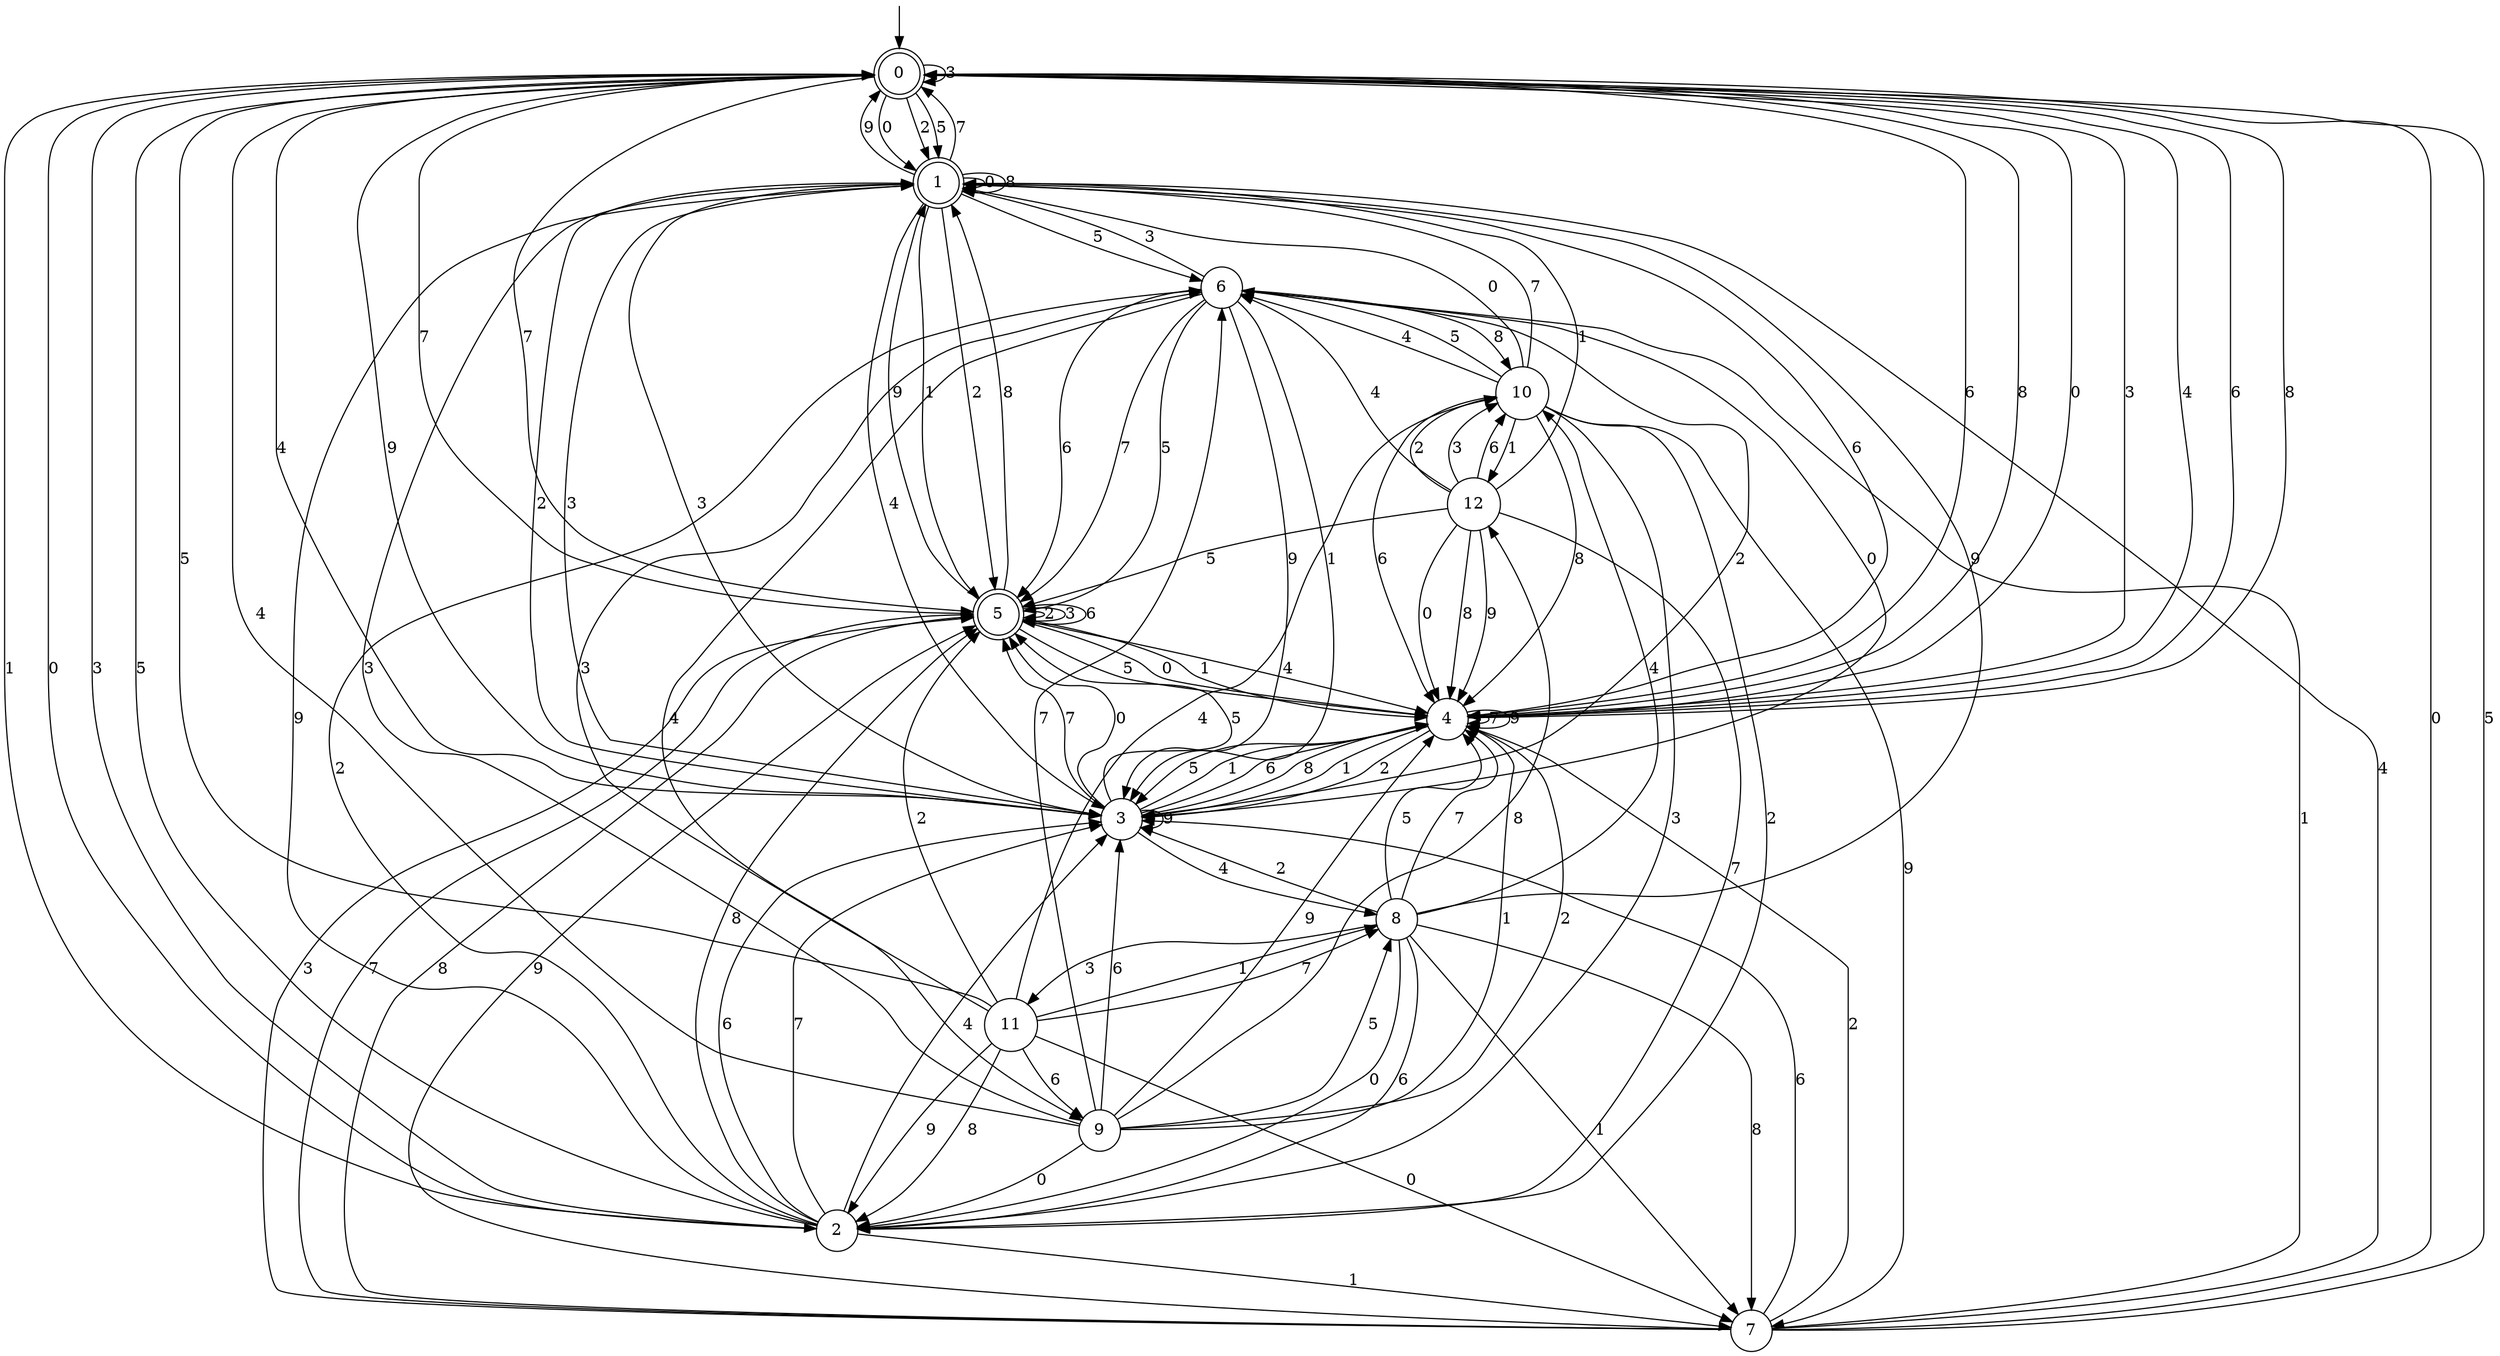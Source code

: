 digraph g {

	s0 [shape="doublecircle" label="0"];
	s1 [shape="doublecircle" label="1"];
	s2 [shape="circle" label="2"];
	s3 [shape="circle" label="3"];
	s4 [shape="circle" label="4"];
	s5 [shape="doublecircle" label="5"];
	s6 [shape="circle" label="6"];
	s7 [shape="circle" label="7"];
	s8 [shape="circle" label="8"];
	s9 [shape="circle" label="9"];
	s10 [shape="circle" label="10"];
	s11 [shape="circle" label="11"];
	s12 [shape="circle" label="12"];
	s0 -> s1 [label="0"];
	s0 -> s2 [label="1"];
	s0 -> s1 [label="2"];
	s0 -> s0 [label="3"];
	s0 -> s3 [label="4"];
	s0 -> s1 [label="5"];
	s0 -> s4 [label="6"];
	s0 -> s5 [label="7"];
	s0 -> s4 [label="8"];
	s0 -> s3 [label="9"];
	s1 -> s1 [label="0"];
	s1 -> s5 [label="1"];
	s1 -> s5 [label="2"];
	s1 -> s3 [label="3"];
	s1 -> s3 [label="4"];
	s1 -> s6 [label="5"];
	s1 -> s4 [label="6"];
	s1 -> s0 [label="7"];
	s1 -> s1 [label="8"];
	s1 -> s0 [label="9"];
	s2 -> s0 [label="0"];
	s2 -> s7 [label="1"];
	s2 -> s6 [label="2"];
	s2 -> s0 [label="3"];
	s2 -> s3 [label="4"];
	s2 -> s0 [label="5"];
	s2 -> s3 [label="6"];
	s2 -> s3 [label="7"];
	s2 -> s5 [label="8"];
	s2 -> s1 [label="9"];
	s3 -> s5 [label="0"];
	s3 -> s4 [label="1"];
	s3 -> s1 [label="2"];
	s3 -> s1 [label="3"];
	s3 -> s8 [label="4"];
	s3 -> s5 [label="5"];
	s3 -> s4 [label="6"];
	s3 -> s5 [label="7"];
	s3 -> s4 [label="8"];
	s3 -> s3 [label="9"];
	s4 -> s0 [label="0"];
	s4 -> s3 [label="1"];
	s4 -> s3 [label="2"];
	s4 -> s0 [label="3"];
	s4 -> s0 [label="4"];
	s4 -> s3 [label="5"];
	s4 -> s0 [label="6"];
	s4 -> s4 [label="7"];
	s4 -> s0 [label="8"];
	s4 -> s4 [label="9"];
	s5 -> s4 [label="0"];
	s5 -> s4 [label="1"];
	s5 -> s5 [label="2"];
	s5 -> s5 [label="3"];
	s5 -> s4 [label="4"];
	s5 -> s4 [label="5"];
	s5 -> s5 [label="6"];
	s5 -> s0 [label="7"];
	s5 -> s1 [label="8"];
	s5 -> s1 [label="9"];
	s6 -> s3 [label="0"];
	s6 -> s3 [label="1"];
	s6 -> s3 [label="2"];
	s6 -> s1 [label="3"];
	s6 -> s9 [label="4"];
	s6 -> s5 [label="5"];
	s6 -> s5 [label="6"];
	s6 -> s5 [label="7"];
	s6 -> s10 [label="8"];
	s6 -> s3 [label="9"];
	s7 -> s0 [label="0"];
	s7 -> s6 [label="1"];
	s7 -> s4 [label="2"];
	s7 -> s5 [label="3"];
	s7 -> s1 [label="4"];
	s7 -> s0 [label="5"];
	s7 -> s3 [label="6"];
	s7 -> s5 [label="7"];
	s7 -> s5 [label="8"];
	s7 -> s5 [label="9"];
	s8 -> s2 [label="0"];
	s8 -> s7 [label="1"];
	s8 -> s3 [label="2"];
	s8 -> s11 [label="3"];
	s8 -> s10 [label="4"];
	s8 -> s4 [label="5"];
	s8 -> s2 [label="6"];
	s8 -> s4 [label="7"];
	s8 -> s7 [label="8"];
	s8 -> s1 [label="9"];
	s9 -> s2 [label="0"];
	s9 -> s4 [label="1"];
	s9 -> s4 [label="2"];
	s9 -> s1 [label="3"];
	s9 -> s0 [label="4"];
	s9 -> s8 [label="5"];
	s9 -> s3 [label="6"];
	s9 -> s6 [label="7"];
	s9 -> s12 [label="8"];
	s9 -> s4 [label="9"];
	s10 -> s1 [label="0"];
	s10 -> s12 [label="1"];
	s10 -> s2 [label="2"];
	s10 -> s2 [label="3"];
	s10 -> s6 [label="4"];
	s10 -> s6 [label="5"];
	s10 -> s4 [label="6"];
	s10 -> s1 [label="7"];
	s10 -> s4 [label="8"];
	s10 -> s7 [label="9"];
	s11 -> s7 [label="0"];
	s11 -> s8 [label="1"];
	s11 -> s5 [label="2"];
	s11 -> s6 [label="3"];
	s11 -> s10 [label="4"];
	s11 -> s0 [label="5"];
	s11 -> s9 [label="6"];
	s11 -> s8 [label="7"];
	s11 -> s2 [label="8"];
	s11 -> s2 [label="9"];
	s12 -> s4 [label="0"];
	s12 -> s1 [label="1"];
	s12 -> s10 [label="2"];
	s12 -> s10 [label="3"];
	s12 -> s6 [label="4"];
	s12 -> s5 [label="5"];
	s12 -> s10 [label="6"];
	s12 -> s2 [label="7"];
	s12 -> s4 [label="8"];
	s12 -> s4 [label="9"];

__start0 [label="" shape="none" width="0" height="0"];
__start0 -> s0;

}
